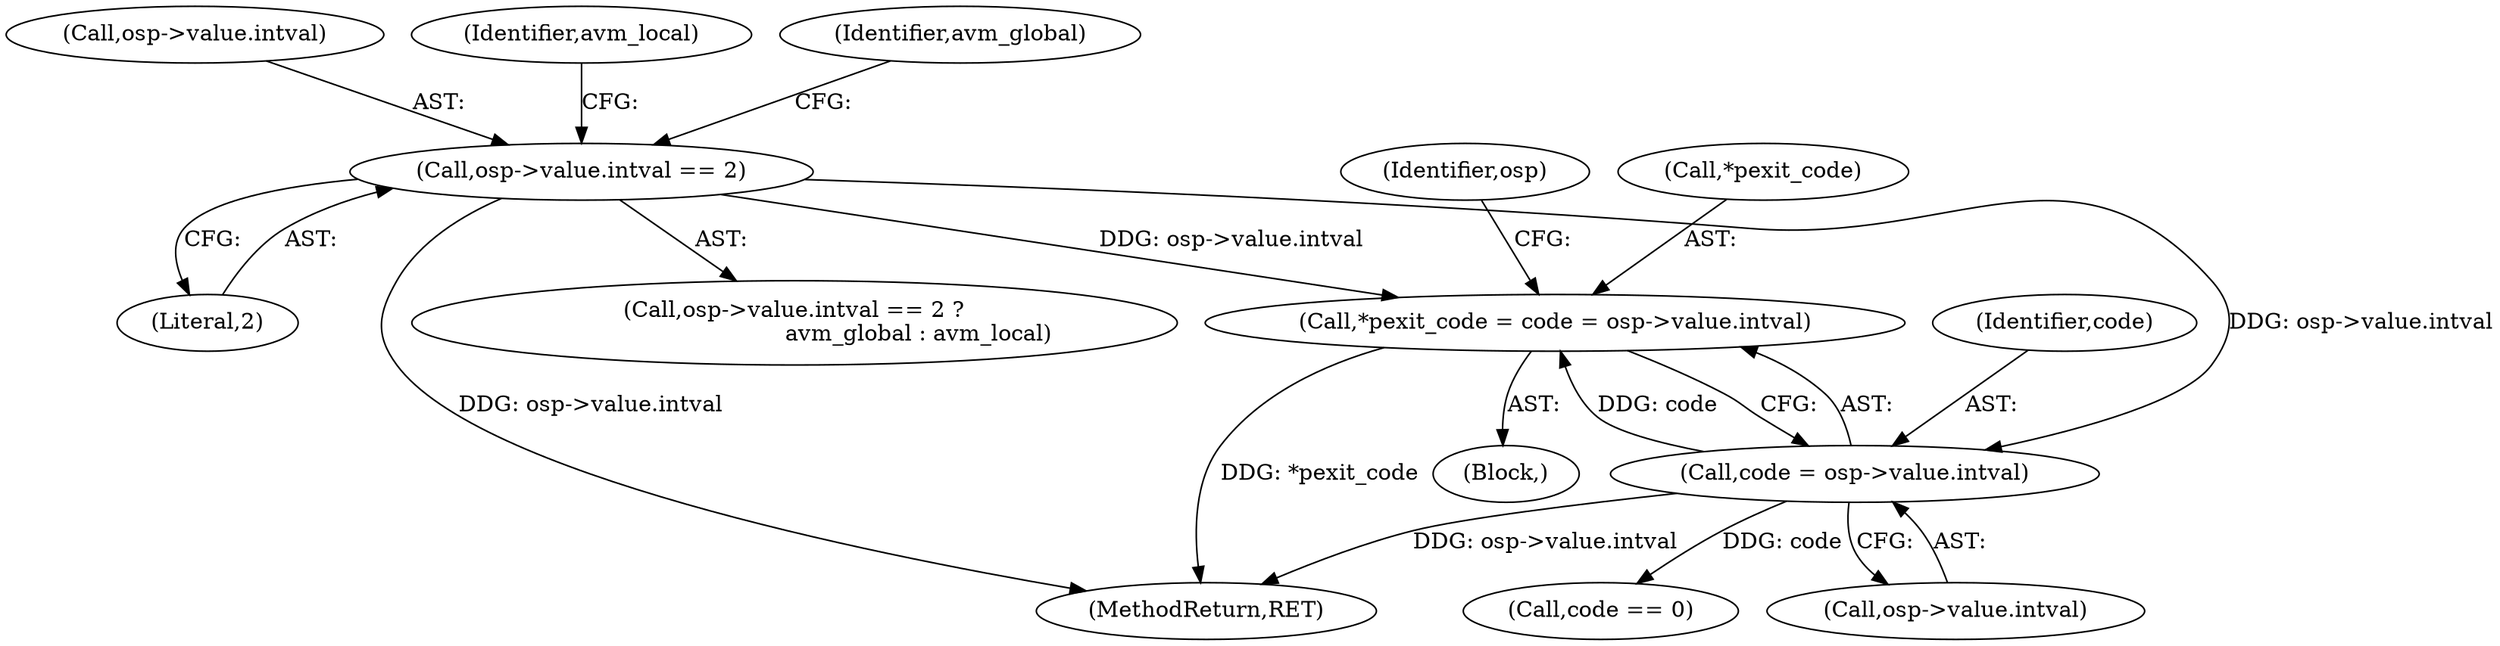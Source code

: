 digraph "0_ghostscript_b575e1ec42cc86f6a58c603f2a88fcc2af699cc8@pointer" {
"1000291" [label="(Call,*pexit_code = code = osp->value.intval)"];
"1000294" [label="(Call,code = osp->value.intval)"];
"1000343" [label="(Call,osp->value.intval == 2)"];
"1000343" [label="(Call,osp->value.intval == 2)"];
"1000349" [label="(Literal,2)"];
"1000344" [label="(Call,osp->value.intval)"];
"1000295" [label="(Identifier,code)"];
"1000351" [label="(Identifier,avm_local)"];
"1000296" [label="(Call,osp->value.intval)"];
"1000302" [label="(Identifier,osp)"];
"1000291" [label="(Call,*pexit_code = code = osp->value.intval)"];
"1000350" [label="(Identifier,avm_global)"];
"1000292" [label="(Call,*pexit_code)"];
"1000306" [label="(Call,code == 0)"];
"1000707" [label="(MethodReturn,RET)"];
"1000275" [label="(Block,)"];
"1000342" [label="(Call,osp->value.intval == 2 ?\n                                   avm_global : avm_local)"];
"1000294" [label="(Call,code = osp->value.intval)"];
"1000291" -> "1000275"  [label="AST: "];
"1000291" -> "1000294"  [label="CFG: "];
"1000292" -> "1000291"  [label="AST: "];
"1000294" -> "1000291"  [label="AST: "];
"1000302" -> "1000291"  [label="CFG: "];
"1000291" -> "1000707"  [label="DDG: *pexit_code"];
"1000294" -> "1000291"  [label="DDG: code"];
"1000343" -> "1000291"  [label="DDG: osp->value.intval"];
"1000294" -> "1000296"  [label="CFG: "];
"1000295" -> "1000294"  [label="AST: "];
"1000296" -> "1000294"  [label="AST: "];
"1000294" -> "1000707"  [label="DDG: osp->value.intval"];
"1000343" -> "1000294"  [label="DDG: osp->value.intval"];
"1000294" -> "1000306"  [label="DDG: code"];
"1000343" -> "1000342"  [label="AST: "];
"1000343" -> "1000349"  [label="CFG: "];
"1000344" -> "1000343"  [label="AST: "];
"1000349" -> "1000343"  [label="AST: "];
"1000350" -> "1000343"  [label="CFG: "];
"1000351" -> "1000343"  [label="CFG: "];
"1000343" -> "1000707"  [label="DDG: osp->value.intval"];
}
